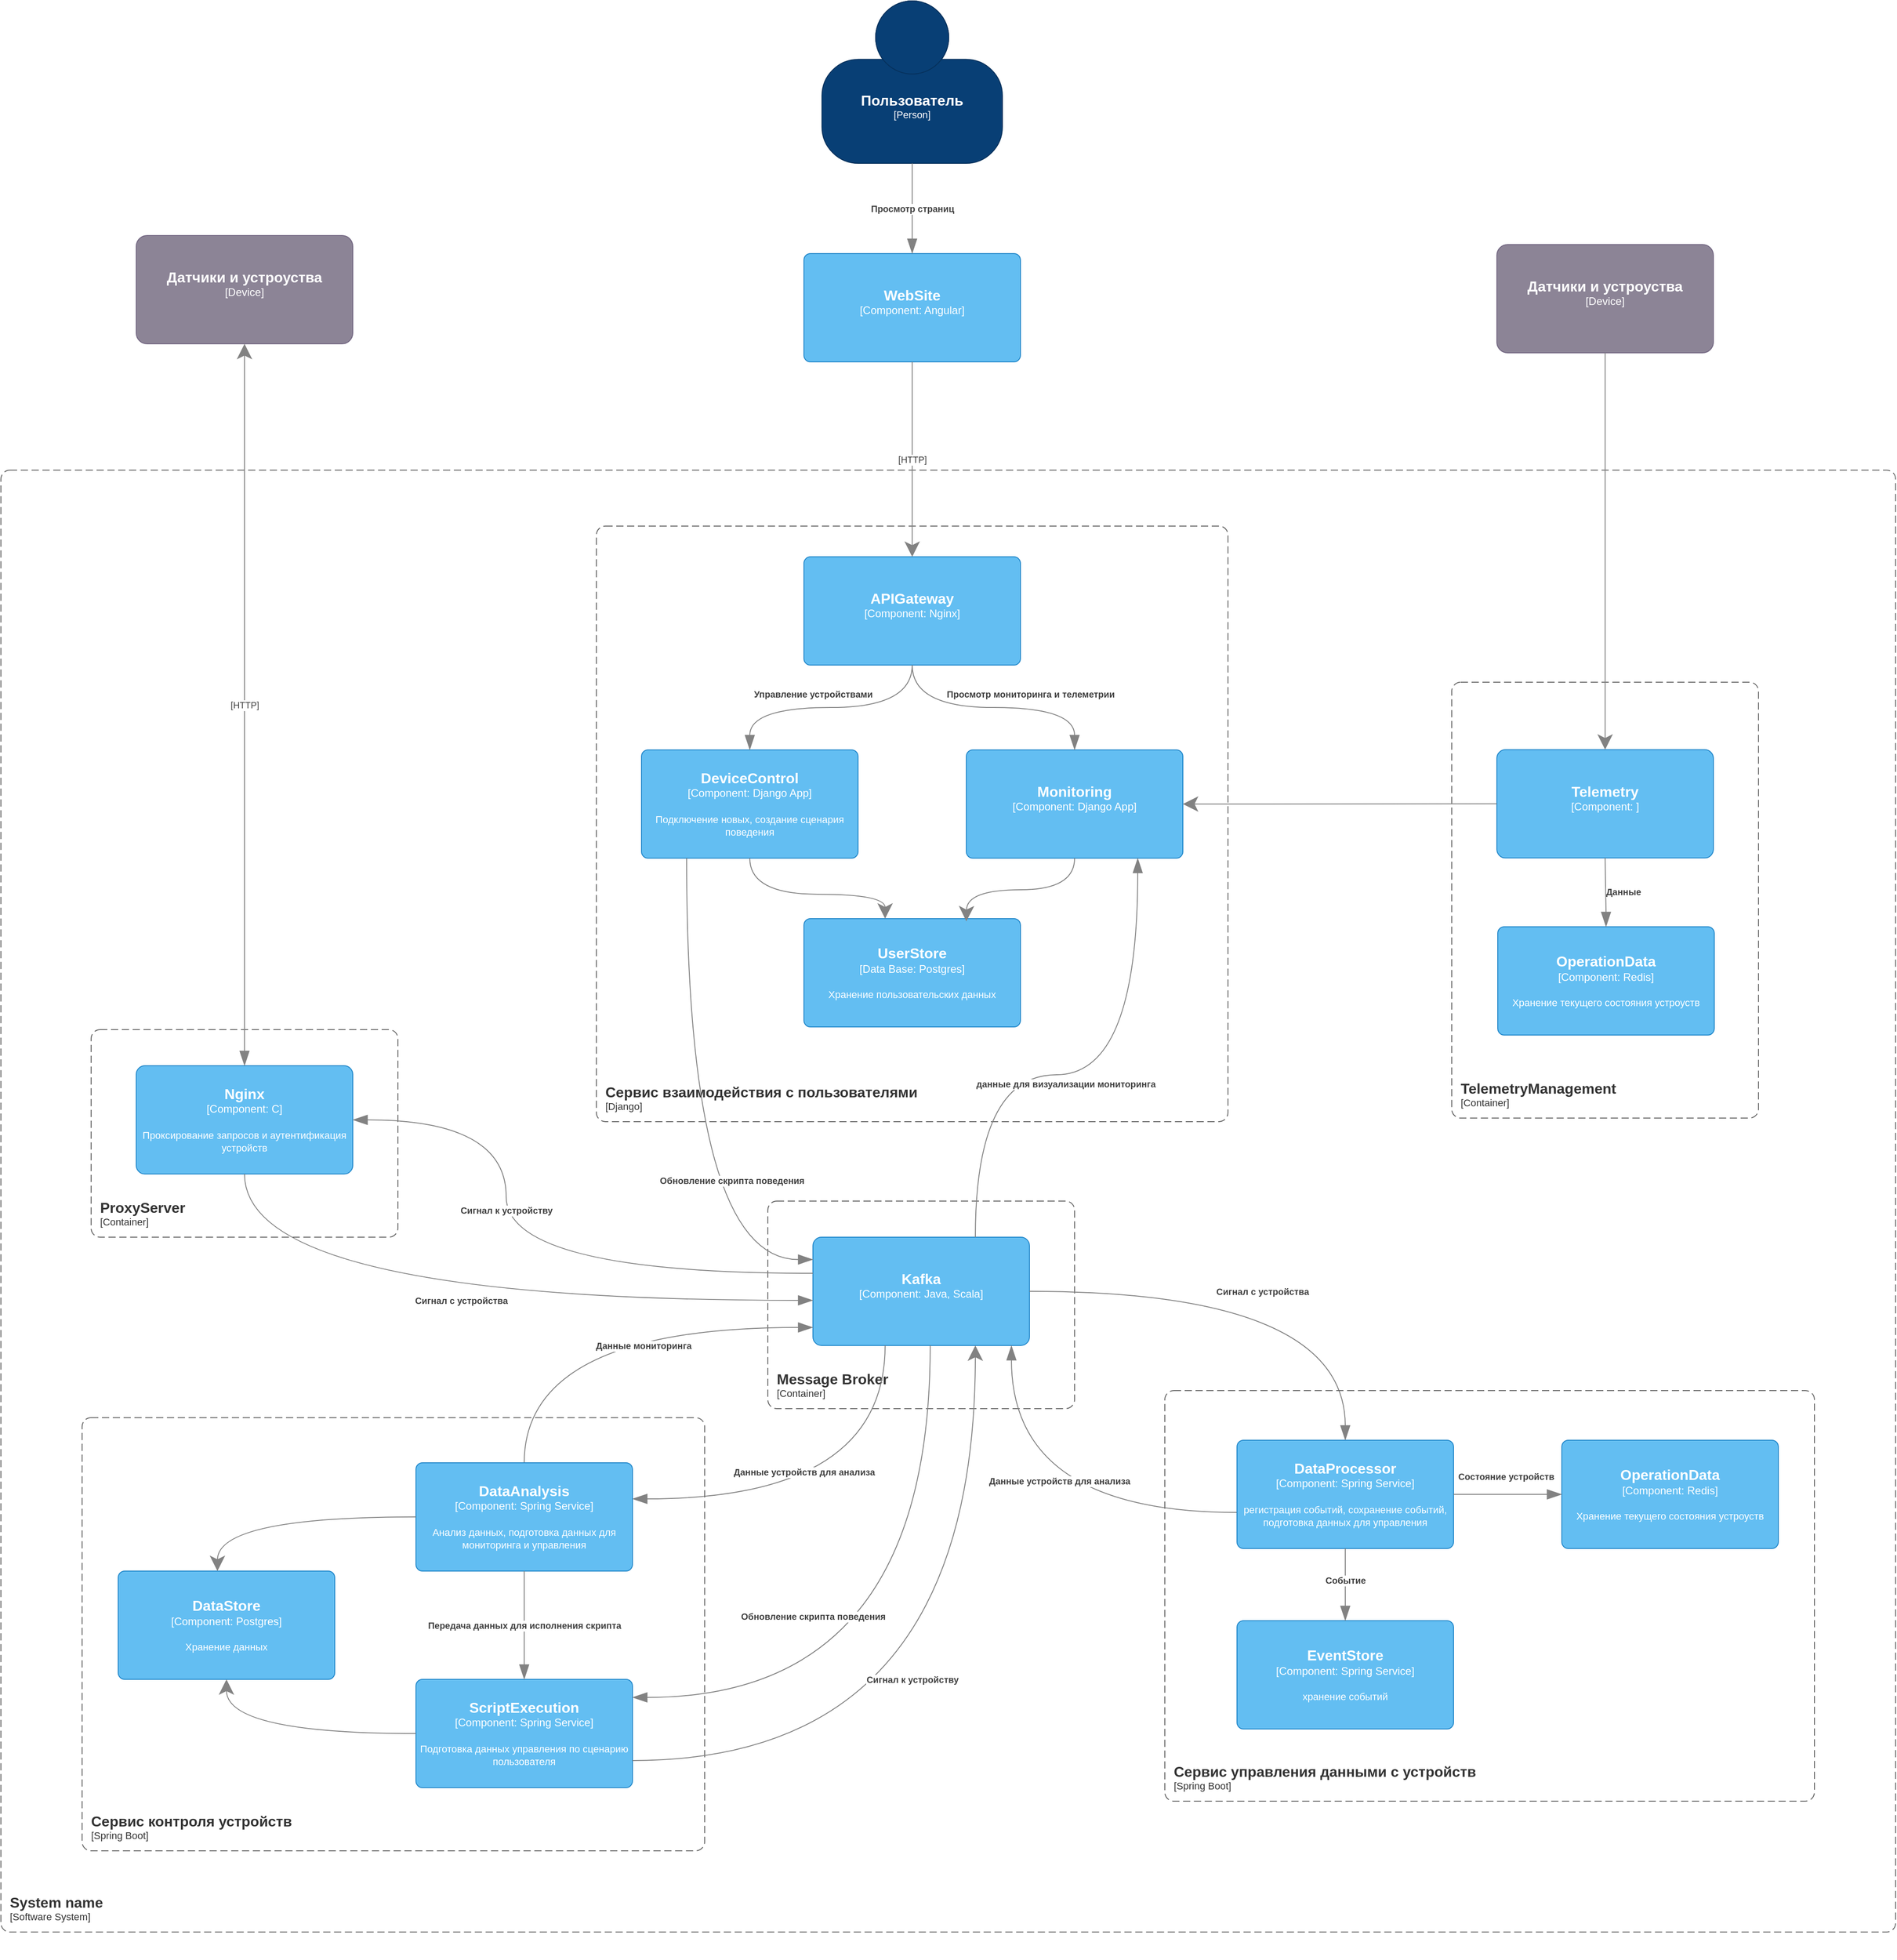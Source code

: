 <mxfile version="24.7.17">
  <diagram name="Страница — 1" id="expUfQ6NnyS6GaPOLOjV">
    <mxGraphModel dx="1793" dy="2245" grid="0" gridSize="10" guides="0" tooltips="1" connect="1" arrows="1" fold="1" page="0" pageScale="1" pageWidth="827" pageHeight="1169" math="0" shadow="0">
      <root>
        <mxCell id="0" />
        <mxCell id="1" parent="0" />
        <object placeholders="1" c4Name="System name" c4Type="SystemScopeBoundary" c4Application="Software System" label="&lt;font style=&quot;font-size: 16px&quot;&gt;&lt;b&gt;&lt;div style=&quot;text-align: left&quot;&gt;%c4Name%&lt;/div&gt;&lt;/b&gt;&lt;/font&gt;&lt;div style=&quot;text-align: left&quot;&gt;[%c4Application%]&lt;/div&gt;" id="6nfGbXrICxOpppsNLd3v-1">
          <mxCell style="rounded=1;fontSize=11;whiteSpace=wrap;html=1;dashed=1;arcSize=20;fillColor=none;strokeColor=#666666;fontColor=#333333;labelBackgroundColor=none;align=left;verticalAlign=bottom;labelBorderColor=none;spacingTop=0;spacing=10;dashPattern=8 4;metaEdit=1;rotatable=0;perimeter=rectanglePerimeter;noLabel=0;labelPadding=0;allowArrows=0;connectable=0;expand=0;recursiveResize=0;editable=1;pointerEvents=0;absoluteArcSize=1;points=[[0.25,0,0],[0.5,0,0],[0.75,0,0],[1,0.25,0],[1,0.5,0],[1,0.75,0],[0.75,1,0],[0.5,1,0],[0.25,1,0],[0,0.75,0],[0,0.5,0],[0,0.25,0]];" parent="1" vertex="1">
            <mxGeometry x="1050" y="-610" width="2100" height="1620" as="geometry" />
          </mxCell>
        </object>
        <mxCell id="6nfGbXrICxOpppsNLd3v-14" value="" style="group" parent="1" vertex="1" connectable="0">
          <mxGeometry x="1900" y="200" width="340" height="230" as="geometry" />
        </mxCell>
        <object placeholders="1" c4Name="Message Broker" c4Type="ContainerScopeBoundary" c4Application="Container" label="&lt;font style=&quot;font-size: 16px&quot;&gt;&lt;b&gt;&lt;div style=&quot;text-align: left&quot;&gt;%c4Name%&lt;/div&gt;&lt;/b&gt;&lt;/font&gt;&lt;div style=&quot;text-align: left&quot;&gt;[%c4Application%]&lt;/div&gt;" id="6nfGbXrICxOpppsNLd3v-11">
          <mxCell style="rounded=1;fontSize=11;whiteSpace=wrap;html=1;dashed=1;arcSize=20;fillColor=none;strokeColor=#666666;fontColor=#333333;labelBackgroundColor=none;align=left;verticalAlign=bottom;labelBorderColor=none;spacingTop=0;spacing=10;dashPattern=8 4;metaEdit=1;rotatable=0;perimeter=rectanglePerimeter;noLabel=0;labelPadding=0;allowArrows=0;connectable=0;expand=0;recursiveResize=0;editable=1;pointerEvents=0;absoluteArcSize=1;points=[[0.25,0,0],[0.5,0,0],[0.75,0,0],[1,0.25,0],[1,0.5,0],[1,0.75,0],[0.75,1,0],[0.5,1,0],[0.25,1,0],[0,0.75,0],[0,0.5,0],[0,0.25,0]];" parent="6nfGbXrICxOpppsNLd3v-14" vertex="1">
            <mxGeometry width="340" height="230" as="geometry" />
          </mxCell>
        </object>
        <object placeholders="1" c4Name="Kafka" c4Type="Component" c4Technology="Java, Scala" c4Description="" label="&lt;font style=&quot;font-size: 16px&quot;&gt;&lt;b&gt;%c4Name%&lt;/b&gt;&lt;/font&gt;&lt;div&gt;[%c4Type%: %c4Technology%]&lt;/div&gt;&lt;br&gt;&lt;div&gt;&lt;font style=&quot;font-size: 11px&quot;&gt;%c4Description%&lt;/font&gt;&lt;/div&gt;" id="6nfGbXrICxOpppsNLd3v-13">
          <mxCell style="rounded=1;whiteSpace=wrap;html=1;labelBackgroundColor=none;fillColor=#63BEF2;fontColor=#ffffff;align=center;arcSize=8;strokeColor=#2086C9;metaEdit=1;resizable=0;points=[[0.25,0,0],[0.5,0,0],[0.75,0,0],[1,0.25,0],[1,0.5,0],[1,0.75,0],[0.75,1,0],[0.5,1,0],[0.25,1,0],[0,0.75,0],[0,0.5,0],[0,0.25,0]];" parent="6nfGbXrICxOpppsNLd3v-14" vertex="1">
            <mxGeometry x="50" y="40" width="240" height="120" as="geometry" />
          </mxCell>
        </object>
        <mxCell id="6nfGbXrICxOpppsNLd3v-34" value="" style="group" parent="1" vertex="1" connectable="0">
          <mxGeometry x="1710" y="-1020" width="700" height="1240" as="geometry" />
        </mxCell>
        <mxCell id="6nfGbXrICxOpppsNLd3v-25" value="" style="group" parent="6nfGbXrICxOpppsNLd3v-34" vertex="1" connectable="0">
          <mxGeometry y="471.94" width="700" height="708.06" as="geometry" />
        </mxCell>
        <object placeholders="1" c4Name="Сервис взаимодействия с пользователями" c4Type="ContainerScopeBoundary" c4Application="Django" label="&lt;font style=&quot;font-size: 16px&quot;&gt;&lt;b&gt;&lt;div style=&quot;text-align: left&quot;&gt;%c4Name%&lt;/div&gt;&lt;/b&gt;&lt;/font&gt;&lt;div style=&quot;text-align: left&quot;&gt;[%c4Application%]&lt;/div&gt;" id="6nfGbXrICxOpppsNLd3v-2">
          <mxCell style="rounded=1;fontSize=11;whiteSpace=wrap;html=1;dashed=1;arcSize=20;fillColor=none;strokeColor=#666666;fontColor=#333333;labelBackgroundColor=none;align=left;verticalAlign=bottom;labelBorderColor=none;spacingTop=0;spacing=10;dashPattern=8 4;metaEdit=1;rotatable=0;perimeter=rectanglePerimeter;noLabel=0;labelPadding=0;allowArrows=0;connectable=0;expand=0;recursiveResize=0;editable=1;pointerEvents=0;absoluteArcSize=1;points=[[0.25,0,0],[0.5,0,0],[0.75,0,0],[1,0.25,0],[1,0.5,0],[1,0.75,0],[0.75,1,0],[0.5,1,0],[0.25,1,0],[0,0.75,0],[0,0.5,0],[0,0.25,0]];" parent="6nfGbXrICxOpppsNLd3v-25" vertex="1">
            <mxGeometry width="700" height="660" as="geometry" />
          </mxCell>
        </object>
        <object c4Name="DeviceControl" c4Type="Component" c4Technology="Django App" c4Description="Подключение новых, создание сценария поведения" label="&lt;font style=&quot;font-size: 16px&quot;&gt;&lt;b&gt;%c4Name%&lt;/b&gt;&lt;/font&gt;&lt;div&gt;[%c4Type%: %c4Technology%]&lt;/div&gt;&lt;br&gt;&lt;div&gt;&lt;font style=&quot;font-size: 11px&quot;&gt;%c4Description%&lt;/font&gt;&lt;/div&gt;" placeholders="1" id="6nfGbXrICxOpppsNLd3v-4">
          <mxCell style="rounded=1;whiteSpace=wrap;html=1;labelBackgroundColor=none;fillColor=#63BEF2;fontColor=#ffffff;align=center;arcSize=6;strokeColor=#2086C9;metaEdit=1;resizable=0;points=[[0.25,0,0],[0.5,0,0],[0.75,0,0],[1,0.25,0],[1,0.5,0],[1,0.75,0],[0.75,1,0],[0.5,1,0],[0.25,1,0],[0,0.75,0],[0,0.5,0],[0,0.25,0]];" parent="6nfGbXrICxOpppsNLd3v-25" vertex="1">
            <mxGeometry x="50" y="248.06" width="240" height="120" as="geometry" />
          </mxCell>
        </object>
        <object c4Name="Monitoring" c4Type="Component" c4Technology="Django App" c4Description="" label="&lt;font style=&quot;font-size: 16px&quot;&gt;&lt;b&gt;%c4Name%&lt;/b&gt;&lt;/font&gt;&lt;div&gt;[%c4Type%: %c4Technology%]&lt;/div&gt;&lt;br&gt;&lt;div&gt;&lt;font style=&quot;font-size: 11px&quot;&gt;%c4Description%&lt;/font&gt;&lt;/div&gt;" placeholders="1" id="6nfGbXrICxOpppsNLd3v-16">
          <mxCell style="rounded=1;whiteSpace=wrap;html=1;labelBackgroundColor=none;fillColor=#63BEF2;fontColor=#ffffff;align=center;arcSize=6;strokeColor=#2086C9;metaEdit=1;resizable=0;points=[[0.25,0,0],[0.5,0,0],[0.75,0,0],[1,0.25,0],[1,0.5,0],[1,0.75,0],[0.75,1,0],[0.5,1,0],[0.25,1,0],[0,0.75,0],[0,0.5,0],[0,0.25,0]];" parent="6nfGbXrICxOpppsNLd3v-25" vertex="1">
            <mxGeometry x="410" y="248.06" width="240" height="120" as="geometry" />
          </mxCell>
        </object>
        <object c4Name="APIGateway" c4Type="Component" c4Technology="Nginx" c4Description="" label="&lt;font style=&quot;font-size: 16px&quot;&gt;&lt;b&gt;%c4Name%&lt;/b&gt;&lt;/font&gt;&lt;div&gt;[%c4Type%: %c4Technology%]&lt;/div&gt;&lt;br&gt;&lt;div&gt;&lt;font style=&quot;font-size: 11px&quot;&gt;%c4Description%&lt;/font&gt;&lt;/div&gt;" placeholders="1" id="6nfGbXrICxOpppsNLd3v-17">
          <mxCell style="rounded=1;whiteSpace=wrap;html=1;labelBackgroundColor=none;fillColor=#63BEF2;fontColor=#ffffff;align=center;arcSize=6;strokeColor=#2086C9;metaEdit=1;resizable=0;points=[[0.25,0,0],[0.5,0,0],[0.75,0,0],[1,0.25,0],[1,0.5,0],[1,0.75,0],[0.75,1,0],[0.5,1,0],[0.25,1,0],[0,0.75,0],[0,0.5,0],[0,0.25,0]];" parent="6nfGbXrICxOpppsNLd3v-25" vertex="1">
            <mxGeometry x="230" y="34.121" width="240" height="120" as="geometry" />
          </mxCell>
        </object>
        <object placeholders="1" c4Type="Relationship" c4Description="Управление устройствами" label="&lt;div style=&quot;text-align: left&quot;&gt;&lt;div style=&quot;text-align: center&quot;&gt;&lt;b&gt;%c4Description%&lt;/b&gt;&lt;/div&gt;" id="6nfGbXrICxOpppsNLd3v-23">
          <mxCell style="endArrow=blockThin;html=1;fontSize=10;fontColor=#404040;strokeWidth=1;endFill=1;strokeColor=#828282;elbow=vertical;metaEdit=1;endSize=14;startSize=14;jumpStyle=arc;jumpSize=16;rounded=0;edgeStyle=orthogonalEdgeStyle;curved=1;" parent="6nfGbXrICxOpppsNLd3v-25" source="6nfGbXrICxOpppsNLd3v-17" target="6nfGbXrICxOpppsNLd3v-4" edge="1">
            <mxGeometry x="0.148" y="-15" width="240" relative="1" as="geometry">
              <mxPoint x="90" y="148.167" as="sourcePoint" />
              <mxPoint x="330" y="148.167" as="targetPoint" />
              <mxPoint as="offset" />
            </mxGeometry>
          </mxCell>
        </object>
        <object placeholders="1" c4Type="Relationship" c4Description="Просмотр мониторинга и телеметрии" label="&lt;div style=&quot;text-align: left&quot;&gt;&lt;div style=&quot;text-align: center&quot;&gt;&lt;b&gt;%c4Description%&lt;/b&gt;&lt;/div&gt;" id="6nfGbXrICxOpppsNLd3v-24">
          <mxCell style="endArrow=blockThin;html=1;fontSize=10;fontColor=#404040;strokeWidth=1;endFill=1;strokeColor=#828282;elbow=vertical;metaEdit=1;endSize=14;startSize=14;jumpStyle=arc;jumpSize=16;rounded=0;edgeStyle=orthogonalEdgeStyle;curved=1;" parent="6nfGbXrICxOpppsNLd3v-25" source="6nfGbXrICxOpppsNLd3v-17" target="6nfGbXrICxOpppsNLd3v-16" edge="1">
            <mxGeometry x="0.296" y="15" width="240" relative="1" as="geometry">
              <mxPoint x="360" y="138.289" as="sourcePoint" />
              <mxPoint x="180" y="207.434" as="targetPoint" />
              <mxPoint as="offset" />
            </mxGeometry>
          </mxCell>
        </object>
        <object c4Name="UserStore" c4Type="Data Base" c4Technology="Postgres" c4Description="Хранение пользовательских данных" label="&lt;font style=&quot;font-size: 16px&quot;&gt;&lt;b&gt;%c4Name%&lt;/b&gt;&lt;/font&gt;&lt;div&gt;[%c4Type%: %c4Technology%]&lt;/div&gt;&lt;br&gt;&lt;div&gt;&lt;font style=&quot;font-size: 11px&quot;&gt;%c4Description%&lt;/font&gt;&lt;/div&gt;" placeholders="1" id="6nfGbXrICxOpppsNLd3v-46">
          <mxCell style="rounded=1;whiteSpace=wrap;html=1;labelBackgroundColor=none;fillColor=#63BEF2;fontColor=#ffffff;align=center;arcSize=6;strokeColor=#2086C9;metaEdit=1;resizable=0;points=[[0.25,0,0],[0.5,0,0],[0.75,0,0],[1,0.25,0],[1,0.5,0],[1,0.75,0],[0.75,1,0],[0.5,1,0],[0.25,1,0],[0,0.75,0],[0,0.5,0],[0,0.25,0]];" parent="6nfGbXrICxOpppsNLd3v-25" vertex="1">
            <mxGeometry x="230" y="435.072" width="240" height="120" as="geometry" />
          </mxCell>
        </object>
        <object placeholders="1" c4Type="Relationship" c4Description="" label="&lt;div style=&quot;text-align: left&quot;&gt;&lt;div style=&quot;text-align: center&quot;&gt;&lt;b&gt;%c4Description%&lt;/b&gt;&lt;/div&gt;" id="6nfGbXrICxOpppsNLd3v-47">
          <mxCell style="endArrow=none;html=1;fontSize=10;fontColor=#404040;strokeWidth=1;endFill=0;strokeColor=#828282;elbow=vertical;metaEdit=1;endSize=14;startSize=14;jumpStyle=arc;jumpSize=16;rounded=0;edgeStyle=orthogonalEdgeStyle;curved=1;startArrow=classic;startFill=1;" parent="6nfGbXrICxOpppsNLd3v-25" target="6nfGbXrICxOpppsNLd3v-16" edge="1">
            <mxGeometry x="0.338" y="-15" width="240" relative="1" as="geometry">
              <mxPoint x="410" y="438.06" as="sourcePoint" />
              <mxPoint x="420" y="283.06" as="targetPoint" />
              <mxPoint as="offset" />
            </mxGeometry>
          </mxCell>
        </object>
        <object placeholders="1" c4Type="Relationship" c4Description="" label="&lt;div style=&quot;text-align: left&quot;&gt;&lt;div style=&quot;text-align: center&quot;&gt;&lt;b&gt;%c4Description%&lt;/b&gt;&lt;/div&gt;" id="6nfGbXrICxOpppsNLd3v-48">
          <mxCell style="endArrow=none;html=1;fontSize=10;fontColor=#404040;strokeWidth=1;endFill=0;strokeColor=#828282;elbow=vertical;metaEdit=1;endSize=14;startSize=14;jumpStyle=arc;jumpSize=16;rounded=0;edgeStyle=orthogonalEdgeStyle;curved=1;startArrow=classic;startFill=1;" parent="6nfGbXrICxOpppsNLd3v-25" source="6nfGbXrICxOpppsNLd3v-46" target="6nfGbXrICxOpppsNLd3v-4" edge="1">
            <mxGeometry x="0.338" y="-15" width="240" relative="1" as="geometry">
              <mxPoint x="420" y="448.06" as="sourcePoint" />
              <mxPoint x="540" y="343" as="targetPoint" />
              <mxPoint as="offset" />
              <Array as="points">
                <mxPoint x="320" y="408" />
                <mxPoint x="170" y="408" />
              </Array>
            </mxGeometry>
          </mxCell>
        </object>
        <object c4Name="WebSite" c4Type="Component" c4Technology="Angular" c4Description="" label="&lt;font style=&quot;font-size: 16px&quot;&gt;&lt;b&gt;%c4Name%&lt;/b&gt;&lt;/font&gt;&lt;div&gt;[%c4Type%: %c4Technology%]&lt;/div&gt;&lt;br&gt;&lt;div&gt;&lt;font style=&quot;font-size: 11px&quot;&gt;%c4Description%&lt;/font&gt;&lt;/div&gt;" placeholders="1" id="6nfGbXrICxOpppsNLd3v-31">
          <mxCell style="rounded=1;whiteSpace=wrap;html=1;labelBackgroundColor=none;fillColor=#63BEF2;fontColor=#ffffff;align=center;arcSize=6;strokeColor=#2086C9;metaEdit=1;resizable=0;points=[[0.25,0,0],[0.5,0,0],[0.75,0,0],[1,0.25,0],[1,0.5,0],[1,0.75,0],[0.75,1,0],[0.5,1,0],[0.25,1,0],[0,0.75,0],[0,0.5,0],[0,0.25,0]];" parent="6nfGbXrICxOpppsNLd3v-34" vertex="1">
            <mxGeometry x="230" y="169.995" width="240" height="120" as="geometry" />
          </mxCell>
        </object>
        <object placeholders="1" c4Type="Relationship" c4Description="Обновление скрипта поведения" label="&lt;div style=&quot;text-align: left&quot;&gt;&lt;div style=&quot;text-align: center&quot;&gt;&lt;b&gt;%c4Description%&lt;/b&gt;&lt;/div&gt;" id="6nfGbXrICxOpppsNLd3v-44">
          <mxCell style="endArrow=blockThin;html=1;fontSize=10;fontColor=#404040;strokeWidth=1;endFill=1;strokeColor=#828282;elbow=vertical;metaEdit=1;endSize=14;startSize=14;jumpStyle=arc;jumpSize=16;rounded=0;edgeStyle=orthogonalEdgeStyle;curved=1;" parent="6nfGbXrICxOpppsNLd3v-34" source="6nfGbXrICxOpppsNLd3v-4" edge="1">
            <mxGeometry x="0.219" y="50" width="240" relative="1" as="geometry">
              <mxPoint x="50" y="710" as="sourcePoint" />
              <mxPoint x="240" y="1284.75" as="targetPoint" />
              <Array as="points">
                <mxPoint x="100" y="1285" />
              </Array>
              <mxPoint as="offset" />
            </mxGeometry>
          </mxCell>
        </object>
        <object placeholders="1" c4Type="Relationship" c4Technology="HTTP" c4Description="" label="&lt;div style=&quot;text-align: left&quot;&gt;&lt;div style=&quot;text-align: center&quot;&gt;&lt;b&gt;%c4Description%&lt;/b&gt;&lt;/div&gt;&lt;div style=&quot;text-align: center&quot;&gt;[%c4Technology%]&lt;/div&gt;&lt;/div&gt;" id="6nfGbXrICxOpppsNLd3v-69">
          <mxCell style="endArrow=classic;html=1;fontSize=10;fontColor=#404040;strokeWidth=1;endFill=1;strokeColor=#828282;elbow=vertical;metaEdit=1;endSize=14;startSize=14;jumpStyle=arc;jumpSize=16;rounded=0;edgeStyle=orthogonalEdgeStyle;curved=1;startArrow=none;startFill=0;" parent="6nfGbXrICxOpppsNLd3v-34" source="6nfGbXrICxOpppsNLd3v-31" target="6nfGbXrICxOpppsNLd3v-17" edge="1">
            <mxGeometry width="240" relative="1" as="geometry">
              <mxPoint x="820" y="200" as="sourcePoint" />
              <mxPoint x="1120" y="200" as="targetPoint" />
            </mxGeometry>
          </mxCell>
        </object>
        <object placeholders="1" c4Type="Relationship" c4Description="Сигнал с устройства" label="&lt;div style=&quot;text-align: left&quot;&gt;&lt;div style=&quot;text-align: center&quot;&gt;&lt;b&gt;%c4Description%&lt;/b&gt;&lt;/div&gt;" id="6nfGbXrICxOpppsNLd3v-40">
          <mxCell style="endArrow=blockThin;html=1;fontSize=10;fontColor=#404040;strokeWidth=1;endFill=1;strokeColor=#828282;elbow=vertical;metaEdit=1;endSize=14;startSize=14;jumpStyle=arc;jumpSize=16;rounded=0;edgeStyle=orthogonalEdgeStyle;curved=1;" parent="1" source="6nfGbXrICxOpppsNLd3v-13" target="6nfGbXrICxOpppsNLd3v-8" edge="1">
            <mxGeometry width="240" relative="1" as="geometry">
              <mxPoint x="1640" y="380" as="sourcePoint" />
              <mxPoint x="1880" y="380" as="targetPoint" />
            </mxGeometry>
          </mxCell>
        </object>
        <object placeholders="1" c4Type="Relationship" c4Description="Данные устройств для анализа" label="&lt;div style=&quot;text-align: left&quot;&gt;&lt;div style=&quot;text-align: center&quot;&gt;&lt;b&gt;%c4Description%&lt;/b&gt;&lt;/div&gt;" id="6nfGbXrICxOpppsNLd3v-41">
          <mxCell style="endArrow=blockThin;html=1;fontSize=10;fontColor=#404040;strokeWidth=1;endFill=1;strokeColor=#828282;elbow=vertical;metaEdit=1;endSize=14;startSize=14;jumpStyle=arc;jumpSize=16;rounded=0;edgeStyle=orthogonalEdgeStyle;curved=1;" parent="1" source="6nfGbXrICxOpppsNLd3v-8" target="6nfGbXrICxOpppsNLd3v-13" edge="1">
            <mxGeometry x="-0.092" y="-35" width="240" relative="1" as="geometry">
              <mxPoint x="2090" y="180" as="sourcePoint" />
              <mxPoint x="2100" y="155" as="targetPoint" />
              <mxPoint as="offset" />
              <Array as="points">
                <mxPoint x="2170" y="545" />
              </Array>
            </mxGeometry>
          </mxCell>
        </object>
        <object placeholders="1" c4Type="Relationship" c4Description="данные для визуализации мониторинга" label="&lt;div style=&quot;text-align: left&quot;&gt;&lt;div style=&quot;text-align: center&quot;&gt;&lt;b&gt;%c4Description%&lt;/b&gt;&lt;/div&gt;" id="6nfGbXrICxOpppsNLd3v-45">
          <mxCell style="endArrow=blockThin;html=1;fontSize=10;fontColor=#404040;strokeWidth=1;endFill=1;strokeColor=#828282;elbow=vertical;metaEdit=1;endSize=14;startSize=14;jumpStyle=arc;jumpSize=16;rounded=0;edgeStyle=orthogonalEdgeStyle;curved=1;" parent="1" source="6nfGbXrICxOpppsNLd3v-13" target="6nfGbXrICxOpppsNLd3v-16" edge="1">
            <mxGeometry x="-0.067" y="-10" width="240" relative="1" as="geometry">
              <mxPoint x="2120" y="240" as="sourcePoint" />
              <mxPoint x="1700" y="180" as="targetPoint" />
              <Array as="points">
                <mxPoint x="2130" y="60" />
                <mxPoint x="2310" y="60" />
              </Array>
              <mxPoint as="offset" />
            </mxGeometry>
          </mxCell>
        </object>
        <object placeholders="1" c4Type="Relationship" c4Description="Данные мониторинга" label="&lt;div style=&quot;text-align: left&quot;&gt;&lt;div style=&quot;text-align: center&quot;&gt;&lt;b&gt;%c4Description%&lt;/b&gt;&lt;/div&gt;" id="6nfGbXrICxOpppsNLd3v-52">
          <mxCell style="endArrow=blockThin;html=1;fontSize=10;fontColor=#404040;strokeWidth=1;endFill=1;strokeColor=#828282;elbow=vertical;metaEdit=1;endSize=14;startSize=14;jumpStyle=arc;jumpSize=16;rounded=0;edgeStyle=orthogonalEdgeStyle;curved=1;" parent="1" source="6nfGbXrICxOpppsNLd3v-6" target="6nfGbXrICxOpppsNLd3v-13" edge="1">
            <mxGeometry x="0.2" y="-20" width="240" relative="1" as="geometry">
              <mxPoint x="1480" y="720" as="sourcePoint" />
              <mxPoint x="1480" y="820" as="targetPoint" />
              <Array as="points">
                <mxPoint x="1630" y="340" />
              </Array>
              <mxPoint as="offset" />
            </mxGeometry>
          </mxCell>
        </object>
        <object placeholders="1" c4Type="Relationship" c4Description="Данные устройств для анализа" label="&lt;div style=&quot;text-align: left&quot;&gt;&lt;div style=&quot;text-align: center&quot;&gt;&lt;b&gt;%c4Description%&lt;/b&gt;&lt;/div&gt;" id="6nfGbXrICxOpppsNLd3v-53">
          <mxCell style="endArrow=blockThin;html=1;fontSize=10;fontColor=#404040;strokeWidth=1;endFill=1;strokeColor=#828282;elbow=vertical;metaEdit=1;endSize=14;startSize=14;jumpStyle=arc;jumpSize=16;rounded=0;edgeStyle=orthogonalEdgeStyle;curved=1;" parent="1" source="6nfGbXrICxOpppsNLd3v-13" target="6nfGbXrICxOpppsNLd3v-6" edge="1">
            <mxGeometry x="0.156" y="-30" width="240" relative="1" as="geometry">
              <mxPoint x="1480" y="600" as="sourcePoint" />
              <mxPoint x="2140" y="810" as="targetPoint" />
              <Array as="points">
                <mxPoint x="2030" y="530" />
              </Array>
              <mxPoint as="offset" />
            </mxGeometry>
          </mxCell>
        </object>
        <mxCell id="6nfGbXrICxOpppsNLd3v-56" value="" style="group" parent="1" vertex="1" connectable="0">
          <mxGeometry x="1110" y="440" width="760" height="600" as="geometry" />
        </mxCell>
        <object placeholders="1" c4Name="Сервис контроля устройств" c4Type="ContainerScopeBoundary" c4Application="Spring Boot" label="&lt;font style=&quot;font-size: 16px&quot;&gt;&lt;b&gt;&lt;div style=&quot;text-align: left&quot;&gt;%c4Name%&lt;/div&gt;&lt;/b&gt;&lt;/font&gt;&lt;div style=&quot;text-align: left&quot;&gt;[%c4Application%]&lt;/div&gt;" id="6nfGbXrICxOpppsNLd3v-5">
          <mxCell style="rounded=1;fontSize=11;whiteSpace=wrap;html=1;dashed=1;arcSize=20;fillColor=none;strokeColor=#666666;fontColor=#333333;labelBackgroundColor=none;align=left;verticalAlign=bottom;labelBorderColor=none;spacingTop=0;spacing=10;dashPattern=8 4;metaEdit=1;rotatable=0;perimeter=rectanglePerimeter;noLabel=0;labelPadding=0;allowArrows=0;connectable=0;expand=0;recursiveResize=0;editable=1;pointerEvents=0;absoluteArcSize=1;points=[[0.25,0,0],[0.5,0,0],[0.75,0,0],[1,0.25,0],[1,0.5,0],[1,0.75,0],[0.75,1,0],[0.5,1,0],[0.25,1,0],[0,0.75,0],[0,0.5,0],[0,0.25,0]];" parent="6nfGbXrICxOpppsNLd3v-56" vertex="1">
            <mxGeometry x="30" width="690" height="480" as="geometry" />
          </mxCell>
        </object>
        <object placeholders="1" c4Name="DataAnalysis" c4Type="Component" c4Technology="Spring Service" c4Description="Анализ данных, подготовка данных для мониторинга и управления" label="&lt;font style=&quot;font-size: 16px&quot;&gt;&lt;b&gt;%c4Name%&lt;/b&gt;&lt;/font&gt;&lt;div&gt;[%c4Type%: %c4Technology%]&lt;/div&gt;&lt;br&gt;&lt;div&gt;&lt;font style=&quot;font-size: 11px&quot;&gt;%c4Description%&lt;/font&gt;&lt;/div&gt;" id="6nfGbXrICxOpppsNLd3v-6">
          <mxCell style="rounded=1;whiteSpace=wrap;html=1;labelBackgroundColor=none;fillColor=#63BEF2;fontColor=#ffffff;align=center;arcSize=6;strokeColor=#2086C9;metaEdit=1;resizable=0;points=[[0.25,0,0],[0.5,0,0],[0.75,0,0],[1,0.25,0],[1,0.5,0],[1,0.75,0],[0.75,1,0],[0.5,1,0],[0.25,1,0],[0,0.75,0],[0,0.5,0],[0,0.25,0]];" parent="6nfGbXrICxOpppsNLd3v-56" vertex="1">
            <mxGeometry x="400" y="50" width="240" height="120" as="geometry" />
          </mxCell>
        </object>
        <object placeholders="1" c4Name="ScriptExecution" c4Type="Component" c4Technology="Spring Service" c4Description="Подготовка данных управления по сценарию пользователя" label="&lt;font style=&quot;font-size: 16px&quot;&gt;&lt;b&gt;%c4Name%&lt;/b&gt;&lt;/font&gt;&lt;div&gt;[%c4Type%: %c4Technology%]&lt;/div&gt;&lt;br&gt;&lt;div&gt;&lt;font style=&quot;font-size: 11px&quot;&gt;%c4Description%&lt;/font&gt;&lt;/div&gt;" id="6nfGbXrICxOpppsNLd3v-49">
          <mxCell style="rounded=1;whiteSpace=wrap;html=1;labelBackgroundColor=none;fillColor=#63BEF2;fontColor=#ffffff;align=center;arcSize=6;strokeColor=#2086C9;metaEdit=1;resizable=0;points=[[0.25,0,0],[0.5,0,0],[0.75,0,0],[1,0.25,0],[1,0.5,0],[1,0.75,0],[0.75,1,0],[0.5,1,0],[0.25,1,0],[0,0.75,0],[0,0.5,0],[0,0.25,0]];" parent="6nfGbXrICxOpppsNLd3v-56" vertex="1">
            <mxGeometry x="400" y="290" width="240" height="120" as="geometry" />
          </mxCell>
        </object>
        <object placeholders="1" c4Type="Relationship" c4Description="Передача данных для исполнения скрипта" label="&lt;div style=&quot;text-align: left&quot;&gt;&lt;div style=&quot;text-align: center&quot;&gt;&lt;b&gt;%c4Description%&lt;/b&gt;&lt;/div&gt;" id="6nfGbXrICxOpppsNLd3v-51">
          <mxCell style="endArrow=blockThin;html=1;fontSize=10;fontColor=#404040;strokeWidth=1;endFill=1;strokeColor=#828282;elbow=vertical;metaEdit=1;endSize=14;startSize=14;jumpStyle=arc;jumpSize=16;rounded=0;edgeStyle=orthogonalEdgeStyle;curved=1;" parent="6nfGbXrICxOpppsNLd3v-56" source="6nfGbXrICxOpppsNLd3v-6" target="6nfGbXrICxOpppsNLd3v-49" edge="1">
            <mxGeometry width="240" relative="1" as="geometry">
              <mxPoint x="370" y="410" as="sourcePoint" />
              <mxPoint x="610" y="410" as="targetPoint" />
            </mxGeometry>
          </mxCell>
        </object>
        <object placeholders="1" c4Name="DataStore" c4Type="Component" c4Technology="Postgres" c4Description="Хранение данных" label="&lt;font style=&quot;font-size: 16px&quot;&gt;&lt;b&gt;%c4Name%&lt;/b&gt;&lt;/font&gt;&lt;div&gt;[%c4Type%: %c4Technology%]&lt;/div&gt;&lt;br&gt;&lt;div&gt;&lt;font style=&quot;font-size: 11px&quot;&gt;%c4Description%&lt;/font&gt;&lt;/div&gt;" id="6nfGbXrICxOpppsNLd3v-54">
          <mxCell style="rounded=1;whiteSpace=wrap;html=1;labelBackgroundColor=none;fillColor=#63BEF2;fontColor=#ffffff;align=center;arcSize=6;strokeColor=#2086C9;metaEdit=1;resizable=0;points=[[0.25,0,0],[0.5,0,0],[0.75,0,0],[1,0.25,0],[1,0.5,0],[1,0.75,0],[0.75,1,0],[0.5,1,0],[0.25,1,0],[0,0.75,0],[0,0.5,0],[0,0.25,0]];" parent="6nfGbXrICxOpppsNLd3v-56" vertex="1">
            <mxGeometry x="70" y="170" width="240" height="120" as="geometry" />
          </mxCell>
        </object>
        <object placeholders="1" c4Type="Relationship" id="6nfGbXrICxOpppsNLd3v-58">
          <mxCell style="endArrow=classic;html=1;fontSize=10;fontColor=#404040;strokeWidth=1;endFill=1;strokeColor=#828282;elbow=vertical;metaEdit=1;endSize=14;startSize=14;jumpStyle=arc;jumpSize=16;rounded=0;edgeStyle=orthogonalEdgeStyle;curved=1;startArrow=none;startFill=0;" parent="6nfGbXrICxOpppsNLd3v-56" source="6nfGbXrICxOpppsNLd3v-49" target="6nfGbXrICxOpppsNLd3v-54" edge="1">
            <mxGeometry width="240" relative="1" as="geometry">
              <mxPoint x="-320" y="350" as="sourcePoint" />
              <mxPoint x="-80" y="350" as="targetPoint" />
              <Array as="points">
                <mxPoint x="190" y="350" />
              </Array>
            </mxGeometry>
          </mxCell>
        </object>
        <object placeholders="1" c4Type="Relationship" id="6nfGbXrICxOpppsNLd3v-59">
          <mxCell style="endArrow=classic;html=1;fontSize=10;fontColor=#404040;strokeWidth=1;endFill=1;strokeColor=#828282;elbow=vertical;metaEdit=1;endSize=14;startSize=14;jumpStyle=arc;jumpSize=16;rounded=0;edgeStyle=orthogonalEdgeStyle;curved=1;startArrow=none;startFill=0;" parent="6nfGbXrICxOpppsNLd3v-56" source="6nfGbXrICxOpppsNLd3v-6" target="6nfGbXrICxOpppsNLd3v-54" edge="1">
            <mxGeometry width="240" relative="1" as="geometry">
              <mxPoint x="410" y="340" as="sourcePoint" />
              <mxPoint x="310" y="230" as="targetPoint" />
              <Array as="points">
                <mxPoint x="180" y="110" />
              </Array>
            </mxGeometry>
          </mxCell>
        </object>
        <object placeholders="1" c4Type="Relationship" c4Description="Сигнал к устройству" label="&lt;div style=&quot;text-align: left&quot;&gt;&lt;div style=&quot;text-align: center&quot;&gt;&lt;b&gt;%c4Description%&lt;/b&gt;&lt;/div&gt;" id="6nfGbXrICxOpppsNLd3v-57">
          <mxCell style="endArrow=none;html=1;fontSize=10;fontColor=#404040;strokeWidth=1;endFill=0;strokeColor=#828282;elbow=vertical;metaEdit=1;endSize=14;startSize=14;jumpStyle=arc;jumpSize=16;rounded=0;edgeStyle=orthogonalEdgeStyle;curved=1;startArrow=classic;startFill=1;" parent="1" source="6nfGbXrICxOpppsNLd3v-13" target="6nfGbXrICxOpppsNLd3v-49" edge="1">
            <mxGeometry x="-0.119" y="-70" width="240" relative="1" as="geometry">
              <mxPoint x="1480" y="720" as="sourcePoint" />
              <mxPoint x="2120" y="970" as="targetPoint" />
              <Array as="points">
                <mxPoint x="2130" y="820" />
              </Array>
              <mxPoint as="offset" />
            </mxGeometry>
          </mxCell>
        </object>
        <object placeholders="1" c4Name="Пользователь" c4Type="Person" c4Description="" label="&lt;font style=&quot;font-size: 16px&quot;&gt;&lt;b&gt;%c4Name%&lt;/b&gt;&lt;/font&gt;&lt;div&gt;[%c4Type%]&lt;/div&gt;&lt;br&gt;&lt;div&gt;&lt;font style=&quot;font-size: 11px&quot;&gt;&lt;font color=&quot;#cccccc&quot;&gt;%c4Description%&lt;/font&gt;&lt;/div&gt;" id="6nfGbXrICxOpppsNLd3v-26">
          <mxCell style="html=1;fontSize=11;dashed=0;whiteSpace=wrap;fillColor=#083F75;strokeColor=#06315C;fontColor=#ffffff;shape=mxgraph.c4.person2;align=center;metaEdit=1;points=[[0.5,0,0],[1,0.5,0],[1,0.75,0],[0.75,1,0],[0.5,1,0],[0.25,1,0],[0,0.75,0],[0,0.5,0]];resizable=0;" parent="1" vertex="1">
            <mxGeometry x="1960" y="-1130" width="200" height="180" as="geometry" />
          </mxCell>
        </object>
        <object placeholders="1" c4Type="Relationship" c4Description="Просмотр страниц" label="&lt;div style=&quot;text-align: left&quot;&gt;&lt;div style=&quot;text-align: center&quot;&gt;&lt;b&gt;%c4Description%&lt;/b&gt;&lt;/div&gt;" id="6nfGbXrICxOpppsNLd3v-28">
          <mxCell style="endArrow=blockThin;html=1;fontSize=10;fontColor=#404040;strokeWidth=1;endFill=1;strokeColor=#828282;elbow=vertical;metaEdit=1;endSize=14;startSize=14;jumpStyle=arc;jumpSize=16;rounded=0;edgeStyle=orthogonalEdgeStyle;curved=1;" parent="1" source="6nfGbXrICxOpppsNLd3v-26" target="6nfGbXrICxOpppsNLd3v-31" edge="1">
            <mxGeometry width="240" relative="1" as="geometry">
              <mxPoint x="1370" y="-705.373" as="sourcePoint" />
              <mxPoint x="1530" y="-760.896" as="targetPoint" />
            </mxGeometry>
          </mxCell>
        </object>
        <object placeholders="1" c4Type="Relationship" c4Description="Обновление скрипта поведения" label="&lt;div style=&quot;text-align: left&quot;&gt;&lt;div style=&quot;text-align: center&quot;&gt;&lt;b&gt;%c4Description%&lt;/b&gt;&lt;/div&gt;" id="6nfGbXrICxOpppsNLd3v-60">
          <mxCell style="endArrow=blockThin;html=1;fontSize=10;fontColor=#404040;strokeWidth=1;endFill=1;strokeColor=#828282;elbow=vertical;metaEdit=1;endSize=14;startSize=14;jumpStyle=arc;jumpSize=16;rounded=0;edgeStyle=orthogonalEdgeStyle;curved=1;" parent="1" source="6nfGbXrICxOpppsNLd3v-13" target="6nfGbXrICxOpppsNLd3v-49" edge="1">
            <mxGeometry x="0.445" y="-90" width="240" relative="1" as="geometry">
              <mxPoint x="2040" y="370" as="sourcePoint" />
              <mxPoint x="1760" y="540" as="targetPoint" />
              <Array as="points">
                <mxPoint x="2080" y="750" />
              </Array>
              <mxPoint as="offset" />
            </mxGeometry>
          </mxCell>
        </object>
        <mxCell id="6nfGbXrICxOpppsNLd3v-61" value="" style="group" parent="1" vertex="1" connectable="0">
          <mxGeometry x="1150" y="10" width="340" height="230" as="geometry" />
        </mxCell>
        <object placeholders="1" c4Name="ProxyServer" c4Type="ContainerScopeBoundary" c4Application="Container" label="&lt;font style=&quot;font-size: 16px&quot;&gt;&lt;b&gt;&lt;div style=&quot;text-align: left&quot;&gt;%c4Name%&lt;/div&gt;&lt;/b&gt;&lt;/font&gt;&lt;div style=&quot;text-align: left&quot;&gt;[%c4Application%]&lt;/div&gt;" id="6nfGbXrICxOpppsNLd3v-62">
          <mxCell style="rounded=1;fontSize=11;whiteSpace=wrap;html=1;dashed=1;arcSize=20;fillColor=none;strokeColor=#666666;fontColor=#333333;labelBackgroundColor=none;align=left;verticalAlign=bottom;labelBorderColor=none;spacingTop=0;spacing=10;dashPattern=8 4;metaEdit=1;rotatable=0;perimeter=rectanglePerimeter;noLabel=0;labelPadding=0;allowArrows=0;connectable=0;expand=0;recursiveResize=0;editable=1;pointerEvents=0;absoluteArcSize=1;points=[[0.25,0,0],[0.5,0,0],[0.75,0,0],[1,0.25,0],[1,0.5,0],[1,0.75,0],[0.75,1,0],[0.5,1,0],[0.25,1,0],[0,0.75,0],[0,0.5,0],[0,0.25,0]];" parent="6nfGbXrICxOpppsNLd3v-61" vertex="1">
            <mxGeometry width="340" height="230" as="geometry" />
          </mxCell>
        </object>
        <object placeholders="1" c4Name="Nginx" c4Type="Component" c4Technology="C" c4Description="Проксирование запросов и аутентификация устройств" label="&lt;font style=&quot;font-size: 16px&quot;&gt;&lt;b&gt;%c4Name%&lt;/b&gt;&lt;/font&gt;&lt;div&gt;[%c4Type%: %c4Technology%]&lt;/div&gt;&lt;br&gt;&lt;div&gt;&lt;font style=&quot;font-size: 11px&quot;&gt;%c4Description%&lt;/font&gt;&lt;/div&gt;" id="6nfGbXrICxOpppsNLd3v-63">
          <mxCell style="rounded=1;whiteSpace=wrap;html=1;labelBackgroundColor=none;fillColor=#63BEF2;fontColor=#ffffff;align=center;arcSize=8;strokeColor=#2086C9;metaEdit=1;resizable=0;points=[[0.25,0,0],[0.5,0,0],[0.75,0,0],[1,0.25,0],[1,0.5,0],[1,0.75,0],[0.75,1,0],[0.5,1,0],[0.25,1,0],[0,0.75,0],[0,0.5,0],[0,0.25,0]];" parent="6nfGbXrICxOpppsNLd3v-61" vertex="1">
            <mxGeometry x="50" y="40" width="240" height="120" as="geometry" />
          </mxCell>
        </object>
        <object placeholders="1" c4Type="Relationship" c4Description="Сигнал с устройства" label="&lt;div style=&quot;text-align: left&quot;&gt;&lt;div style=&quot;text-align: center&quot;&gt;&lt;b&gt;%c4Description%&lt;/b&gt;&lt;/div&gt;" id="6nfGbXrICxOpppsNLd3v-64">
          <mxCell style="endArrow=blockThin;html=1;fontSize=10;fontColor=#404040;strokeWidth=1;endFill=1;strokeColor=#828282;elbow=vertical;metaEdit=1;endSize=14;startSize=14;jumpStyle=arc;jumpSize=16;rounded=0;edgeStyle=orthogonalEdgeStyle;curved=1;startArrow=none;startFill=0;" parent="1" source="6nfGbXrICxOpppsNLd3v-63" target="6nfGbXrICxOpppsNLd3v-13" edge="1">
            <mxGeometry x="-0.013" width="240" relative="1" as="geometry">
              <mxPoint x="1640" y="500" as="sourcePoint" />
              <mxPoint x="1960" y="320" as="targetPoint" />
              <Array as="points">
                <mxPoint x="1320" y="310" />
              </Array>
              <mxPoint as="offset" />
            </mxGeometry>
          </mxCell>
        </object>
        <object placeholders="1" c4Type="Relationship" c4Description="Сигнал к устройству" label="&lt;div style=&quot;text-align: left&quot;&gt;&lt;div style=&quot;text-align: center&quot;&gt;&lt;b&gt;%c4Description%&lt;/b&gt;&lt;/div&gt;" id="6nfGbXrICxOpppsNLd3v-65">
          <mxCell style="endArrow=blockThin;html=1;fontSize=10;fontColor=#404040;strokeWidth=1;endFill=1;strokeColor=#828282;elbow=vertical;metaEdit=1;endSize=14;startSize=14;jumpStyle=arc;jumpSize=16;rounded=0;edgeStyle=orthogonalEdgeStyle;curved=1;startArrow=none;startFill=0;" parent="1" source="6nfGbXrICxOpppsNLd3v-13" target="6nfGbXrICxOpppsNLd3v-63" edge="1">
            <mxGeometry x="0.206" width="240" relative="1" as="geometry">
              <mxPoint x="1330" y="180" as="sourcePoint" />
              <mxPoint x="1690" y="160" as="targetPoint" />
              <Array as="points">
                <mxPoint x="1610" y="280" />
                <mxPoint x="1610" y="110" />
              </Array>
              <mxPoint as="offset" />
            </mxGeometry>
          </mxCell>
        </object>
        <object placeholders="1" c4Name="Датчики и устроуства" c4Type="Device" c4Description="" label="&lt;font style=&quot;font-size: 16px&quot;&gt;&lt;b&gt;%c4Name%&lt;/b&gt;&lt;/font&gt;&lt;div&gt;[%c4Type%]&lt;/div&gt;&lt;br&gt;&lt;div&gt;&lt;font style=&quot;font-size: 11px&quot;&gt;&lt;font color=&quot;#cccccc&quot;&gt;%c4Description%&lt;/font&gt;&lt;/div&gt;" id="6nfGbXrICxOpppsNLd3v-66">
          <mxCell style="rounded=1;whiteSpace=wrap;html=1;labelBackgroundColor=none;fillColor=#8C8496;fontColor=#ffffff;align=center;arcSize=10;strokeColor=#736782;metaEdit=1;resizable=0;points=[[0.25,0,0],[0.5,0,0],[0.75,0,0],[1,0.25,0],[1,0.5,0],[1,0.75,0],[0.75,1,0],[0.5,1,0],[0.25,1,0],[0,0.75,0],[0,0.5,0],[0,0.25,0]];" parent="1" vertex="1">
            <mxGeometry x="1200" y="-870" width="240" height="120" as="geometry" />
          </mxCell>
        </object>
        <object placeholders="1" c4Type="Relationship" c4Technology="HTTP" c4Description="" label="&lt;div style=&quot;text-align: left&quot;&gt;&lt;div style=&quot;text-align: center&quot;&gt;&lt;b&gt;%c4Description%&lt;/b&gt;&lt;/div&gt;&lt;div style=&quot;text-align: center&quot;&gt;[%c4Technology%]&lt;/div&gt;&lt;/div&gt;" id="6nfGbXrICxOpppsNLd3v-68">
          <mxCell style="endArrow=blockThin;html=1;fontSize=10;fontColor=#404040;strokeWidth=1;endFill=1;strokeColor=#828282;elbow=vertical;metaEdit=1;endSize=14;startSize=14;jumpStyle=arc;jumpSize=16;rounded=0;edgeStyle=orthogonalEdgeStyle;curved=1;startArrow=classic;startFill=1;" parent="1" source="6nfGbXrICxOpppsNLd3v-66" target="6nfGbXrICxOpppsNLd3v-63" edge="1">
            <mxGeometry width="240" relative="1" as="geometry">
              <mxPoint x="1550" y="180" as="sourcePoint" />
              <mxPoint x="1790" y="180" as="targetPoint" />
            </mxGeometry>
          </mxCell>
        </object>
        <mxCell id="6nfGbXrICxOpppsNLd3v-72" value="" style="group" parent="1" vertex="1" connectable="0">
          <mxGeometry x="2340" y="410" width="720" height="455" as="geometry" />
        </mxCell>
        <object placeholders="1" c4Name="Сервис управления данными с устройств" c4Type="ContainerScopeBoundary" c4Application="Spring Boot" label="&lt;font style=&quot;font-size: 16px&quot;&gt;&lt;b&gt;&lt;div style=&quot;text-align: left&quot;&gt;%c4Name%&lt;/div&gt;&lt;/b&gt;&lt;/font&gt;&lt;div style=&quot;text-align: left&quot;&gt;[%c4Application%]&lt;/div&gt;" id="6nfGbXrICxOpppsNLd3v-7">
          <mxCell style="rounded=1;fontSize=11;whiteSpace=wrap;html=1;dashed=1;arcSize=20;fillColor=none;strokeColor=#666666;fontColor=#333333;labelBackgroundColor=none;align=left;verticalAlign=bottom;labelBorderColor=none;spacingTop=0;spacing=10;dashPattern=8 4;metaEdit=1;rotatable=0;perimeter=rectanglePerimeter;noLabel=0;labelPadding=0;allowArrows=0;connectable=0;expand=0;recursiveResize=0;editable=1;pointerEvents=0;absoluteArcSize=1;points=[[0.25,0,0],[0.5,0,0],[0.75,0,0],[1,0.25,0],[1,0.5,0],[1,0.75,0],[0.75,1,0],[0.5,1,0],[0.25,1,0],[0,0.75,0],[0,0.5,0],[0,0.25,0]];" parent="6nfGbXrICxOpppsNLd3v-72" vertex="1">
            <mxGeometry width="720" height="455" as="geometry" />
          </mxCell>
        </object>
        <object placeholders="1" c4Name="DataProcessor" c4Type="Component" c4Technology="Spring Service" c4Description="регистрация событий, сохранение событий, подготовка данных для управления" label="&lt;font style=&quot;font-size: 16px&quot;&gt;&lt;b&gt;%c4Name%&lt;/b&gt;&lt;/font&gt;&lt;div&gt;[%c4Type%: %c4Technology%]&lt;/div&gt;&lt;br&gt;&lt;div&gt;&lt;font style=&quot;font-size: 11px&quot;&gt;%c4Description%&lt;/font&gt;&lt;/div&gt;" id="6nfGbXrICxOpppsNLd3v-8">
          <mxCell style="rounded=1;whiteSpace=wrap;html=1;labelBackgroundColor=none;fillColor=#63BEF2;fontColor=#ffffff;align=center;arcSize=6;strokeColor=#2086C9;metaEdit=1;resizable=0;points=[[0.25,0,0],[0.5,0,0],[0.75,0,0],[1,0.25,0],[1,0.5,0],[1,0.75,0],[0.75,1,0],[0.5,1,0],[0.25,1,0],[0,0.75,0],[0,0.5,0],[0,0.25,0]];" parent="6nfGbXrICxOpppsNLd3v-72" vertex="1">
            <mxGeometry x="80" y="55" width="240" height="120" as="geometry" />
          </mxCell>
        </object>
        <object placeholders="1" c4Name="EventStore" c4Type="Component" c4Technology="Spring Service" c4Description="хранение событий" label="&lt;font style=&quot;font-size: 16px&quot;&gt;&lt;b&gt;%c4Name%&lt;/b&gt;&lt;/font&gt;&lt;div&gt;[%c4Type%: %c4Technology%]&lt;/div&gt;&lt;br&gt;&lt;div&gt;&lt;font style=&quot;font-size: 11px&quot;&gt;%c4Description%&lt;/font&gt;&lt;/div&gt;" id="6nfGbXrICxOpppsNLd3v-9">
          <mxCell style="rounded=1;whiteSpace=wrap;html=1;labelBackgroundColor=none;fillColor=#63BEF2;fontColor=#ffffff;align=center;arcSize=6;strokeColor=#2086C9;metaEdit=1;resizable=0;points=[[0.25,0,0],[0.5,0,0],[0.75,0,0],[1,0.25,0],[1,0.5,0],[1,0.75,0],[0.75,1,0],[0.5,1,0],[0.25,1,0],[0,0.75,0],[0,0.5,0],[0,0.25,0]];" parent="6nfGbXrICxOpppsNLd3v-72" vertex="1">
            <mxGeometry x="80" y="255" width="240" height="120" as="geometry" />
          </mxCell>
        </object>
        <object placeholders="1" c4Type="Relationship" c4Description="Событие" label="&lt;div style=&quot;text-align: left&quot;&gt;&lt;div style=&quot;text-align: center&quot;&gt;&lt;b&gt;%c4Description%&lt;/b&gt;&lt;/div&gt;" id="6nfGbXrICxOpppsNLd3v-10">
          <mxCell style="endArrow=blockThin;html=1;fontSize=10;fontColor=#404040;strokeWidth=1;endFill=1;strokeColor=#828282;elbow=vertical;metaEdit=1;endSize=14;startSize=14;jumpStyle=arc;jumpSize=16;rounded=0;edgeStyle=orthogonalEdgeStyle;" parent="6nfGbXrICxOpppsNLd3v-72" source="6nfGbXrICxOpppsNLd3v-8" target="6nfGbXrICxOpppsNLd3v-9" edge="1">
            <mxGeometry x="-0.125" width="240" relative="1" as="geometry">
              <mxPoint x="240" y="-165" as="sourcePoint" />
              <mxPoint x="480" y="-165" as="targetPoint" />
              <mxPoint as="offset" />
            </mxGeometry>
          </mxCell>
        </object>
        <object placeholders="1" c4Name="OperationData" c4Type="Component" c4Technology="Redis" c4Description="Хранение текущего состояния устроуств" label="&lt;font style=&quot;font-size: 16px&quot;&gt;&lt;b&gt;%c4Name%&lt;/b&gt;&lt;/font&gt;&lt;div&gt;[%c4Type%: %c4Technology%]&lt;/div&gt;&lt;br&gt;&lt;div&gt;&lt;font style=&quot;font-size: 11px&quot;&gt;%c4Description%&lt;/font&gt;&lt;/div&gt;" id="6nfGbXrICxOpppsNLd3v-70">
          <mxCell style="rounded=1;whiteSpace=wrap;html=1;labelBackgroundColor=none;fillColor=#63BEF2;fontColor=#ffffff;align=center;arcSize=6;strokeColor=#2086C9;metaEdit=1;resizable=0;points=[[0.25,0,0],[0.5,0,0],[0.75,0,0],[1,0.25,0],[1,0.5,0],[1,0.75,0],[0.75,1,0],[0.5,1,0],[0.25,1,0],[0,0.75,0],[0,0.5,0],[0,0.25,0]];" parent="6nfGbXrICxOpppsNLd3v-72" vertex="1">
            <mxGeometry x="440" y="55" width="240" height="120" as="geometry" />
          </mxCell>
        </object>
        <object placeholders="1" c4Type="Relationship" c4Description="Состояние устройств" label="&lt;div style=&quot;text-align: left&quot;&gt;&lt;div style=&quot;text-align: center&quot;&gt;&lt;b&gt;%c4Description%&lt;/b&gt;&lt;/div&gt;" id="6nfGbXrICxOpppsNLd3v-71">
          <mxCell style="endArrow=blockThin;html=1;fontSize=10;fontColor=#404040;strokeWidth=1;endFill=1;strokeColor=#828282;elbow=vertical;metaEdit=1;endSize=14;startSize=14;jumpStyle=arc;jumpSize=16;rounded=0;edgeStyle=orthogonalEdgeStyle;" parent="6nfGbXrICxOpppsNLd3v-72" source="6nfGbXrICxOpppsNLd3v-8" target="6nfGbXrICxOpppsNLd3v-70" edge="1">
            <mxGeometry x="-0.043" y="20" width="240" relative="1" as="geometry">
              <mxPoint x="210" y="185" as="sourcePoint" />
              <mxPoint x="210" y="265" as="targetPoint" />
              <mxPoint as="offset" />
            </mxGeometry>
          </mxCell>
        </object>
        <object placeholders="1" c4Name="Датчики и устроуства" c4Type="Device" c4Description="" label="&lt;font style=&quot;font-size: 16px&quot;&gt;&lt;b&gt;%c4Name%&lt;/b&gt;&lt;/font&gt;&lt;div&gt;[%c4Type%]&lt;/div&gt;&lt;br&gt;&lt;div&gt;&lt;font style=&quot;font-size: 11px&quot;&gt;&lt;font color=&quot;#cccccc&quot;&gt;%c4Description%&lt;/font&gt;&lt;/div&gt;" id="FQCdFdCesw2Uyg2GWY_A-1">
          <mxCell style="rounded=1;whiteSpace=wrap;html=1;labelBackgroundColor=none;fillColor=#8C8496;fontColor=#ffffff;align=center;arcSize=10;strokeColor=#736782;metaEdit=1;resizable=0;points=[[0.25,0,0],[0.5,0,0],[0.75,0,0],[1,0.25,0],[1,0.5,0],[1,0.75,0],[0.75,1,0],[0.5,1,0],[0.25,1,0],[0,0.75,0],[0,0.5,0],[0,0.25,0]];" vertex="1" parent="1">
            <mxGeometry x="2708" y="-860" width="240" height="120" as="geometry" />
          </mxCell>
        </object>
        <mxCell id="FQCdFdCesw2Uyg2GWY_A-2" value="" style="group" vertex="1" connectable="0" parent="1">
          <mxGeometry x="2658" y="-375" width="340" height="483" as="geometry" />
        </mxCell>
        <object placeholders="1" c4Name="TelemetryManagement" c4Type="ContainerScopeBoundary" c4Application="Container" label="&lt;font style=&quot;font-size: 16px&quot;&gt;&lt;b&gt;&lt;div style=&quot;text-align: left&quot;&gt;%c4Name%&lt;/div&gt;&lt;/b&gt;&lt;/font&gt;&lt;div style=&quot;text-align: left&quot;&gt;[%c4Application%]&lt;/div&gt;" id="FQCdFdCesw2Uyg2GWY_A-3">
          <mxCell style="rounded=1;fontSize=11;whiteSpace=wrap;html=1;dashed=1;arcSize=20;fillColor=none;strokeColor=#666666;fontColor=#333333;labelBackgroundColor=none;align=left;verticalAlign=bottom;labelBorderColor=none;spacingTop=0;spacing=10;dashPattern=8 4;metaEdit=1;rotatable=0;perimeter=rectanglePerimeter;noLabel=0;labelPadding=0;allowArrows=0;connectable=0;expand=0;recursiveResize=0;editable=1;pointerEvents=0;absoluteArcSize=1;points=[[0.25,0,0],[0.5,0,0],[0.75,0,0],[1,0.25,0],[1,0.5,0],[1,0.75,0],[0.75,1,0],[0.5,1,0],[0.25,1,0],[0,0.75,0],[0,0.5,0],[0,0.25,0]];" vertex="1" parent="FQCdFdCesw2Uyg2GWY_A-2">
            <mxGeometry width="340" height="483" as="geometry" />
          </mxCell>
        </object>
        <object placeholders="1" c4Name="Telemetry" c4Type="Component" c4Technology="" c4Description="" label="&lt;font style=&quot;font-size: 16px&quot;&gt;&lt;b&gt;%c4Name%&lt;/b&gt;&lt;/font&gt;&lt;div&gt;[%c4Type%: %c4Technology%]&lt;/div&gt;&lt;br&gt;&lt;div&gt;&lt;font style=&quot;font-size: 11px&quot;&gt;%c4Description%&lt;/font&gt;&lt;/div&gt;" id="FQCdFdCesw2Uyg2GWY_A-4">
          <mxCell style="rounded=1;whiteSpace=wrap;html=1;labelBackgroundColor=none;fillColor=#63BEF2;fontColor=#ffffff;align=center;arcSize=8;strokeColor=#2086C9;metaEdit=1;resizable=0;points=[[0.25,0,0],[0.5,0,0],[0.75,0,0],[1,0.25,0],[1,0.5,0],[1,0.75,0],[0.75,1,0],[0.5,1,0],[0.25,1,0],[0,0.75,0],[0,0.5,0],[0,0.25,0]];" vertex="1" parent="FQCdFdCesw2Uyg2GWY_A-2">
            <mxGeometry x="50" y="74.783" width="240" height="120" as="geometry" />
          </mxCell>
        </object>
        <object placeholders="1" c4Name="OperationData" c4Type="Component" c4Technology="Redis" c4Description="Хранение текущего состояния устроуств" label="&lt;font style=&quot;font-size: 16px&quot;&gt;&lt;b&gt;%c4Name%&lt;/b&gt;&lt;/font&gt;&lt;div&gt;[%c4Type%: %c4Technology%]&lt;/div&gt;&lt;br&gt;&lt;div&gt;&lt;font style=&quot;font-size: 11px&quot;&gt;%c4Description%&lt;/font&gt;&lt;/div&gt;" id="FQCdFdCesw2Uyg2GWY_A-7">
          <mxCell style="rounded=1;whiteSpace=wrap;html=1;labelBackgroundColor=none;fillColor=#63BEF2;fontColor=#ffffff;align=center;arcSize=6;strokeColor=#2086C9;metaEdit=1;resizable=0;points=[[0.25,0,0],[0.5,0,0],[0.75,0,0],[1,0.25,0],[1,0.5,0],[1,0.75,0],[0.75,1,0],[0.5,1,0],[0.25,1,0],[0,0.75,0],[0,0.5,0],[0,0.25,0]];" vertex="1" parent="FQCdFdCesw2Uyg2GWY_A-2">
            <mxGeometry x="51" y="271" width="240" height="120" as="geometry" />
          </mxCell>
        </object>
        <object placeholders="1" c4Type="Relationship" c4Description="Данные" label="&lt;div style=&quot;text-align: left&quot;&gt;&lt;div style=&quot;text-align: center&quot;&gt;&lt;b&gt;%c4Description%&lt;/b&gt;&lt;/div&gt;" id="FQCdFdCesw2Uyg2GWY_A-8">
          <mxCell style="endArrow=blockThin;html=1;fontSize=10;fontColor=#404040;strokeWidth=1;endFill=1;strokeColor=#828282;elbow=vertical;metaEdit=1;endSize=14;startSize=14;jumpStyle=arc;jumpSize=16;rounded=0;edgeStyle=orthogonalEdgeStyle;" edge="1" parent="FQCdFdCesw2Uyg2GWY_A-2" source="FQCdFdCesw2Uyg2GWY_A-4" target="FQCdFdCesw2Uyg2GWY_A-7">
            <mxGeometry x="-0.043" y="20" width="240" relative="1" as="geometry">
              <mxPoint x="11" y="896" as="sourcePoint" />
              <mxPoint x="131" y="896" as="targetPoint" />
              <mxPoint as="offset" />
            </mxGeometry>
          </mxCell>
        </object>
        <object placeholders="1" c4Type="Relationship" c4Description="" label="&lt;div style=&quot;text-align: left&quot;&gt;&lt;div style=&quot;text-align: center&quot;&gt;&lt;b&gt;%c4Description%&lt;/b&gt;&lt;/div&gt;" id="FQCdFdCesw2Uyg2GWY_A-5">
          <mxCell style="endArrow=none;html=1;fontSize=10;fontColor=#404040;strokeWidth=1;endFill=0;strokeColor=#828282;elbow=vertical;metaEdit=1;endSize=14;startSize=14;jumpStyle=arc;jumpSize=16;rounded=0;edgeStyle=orthogonalEdgeStyle;curved=1;startArrow=classic;startFill=1;" edge="1" parent="1" source="FQCdFdCesw2Uyg2GWY_A-4" target="FQCdFdCesw2Uyg2GWY_A-1">
            <mxGeometry x="0.338" y="-15" width="240" relative="1" as="geometry">
              <mxPoint x="2130" y="-100.0" as="sourcePoint" />
              <mxPoint x="2250" y="-170.06" as="targetPoint" />
              <mxPoint as="offset" />
            </mxGeometry>
          </mxCell>
        </object>
        <object placeholders="1" c4Type="Relationship" c4Description="" label="&lt;div style=&quot;text-align: left&quot;&gt;&lt;div style=&quot;text-align: center&quot;&gt;&lt;b&gt;%c4Description%&lt;/b&gt;&lt;/div&gt;" id="FQCdFdCesw2Uyg2GWY_A-6">
          <mxCell style="endArrow=none;html=1;fontSize=10;fontColor=#404040;strokeWidth=1;endFill=0;strokeColor=#828282;elbow=vertical;metaEdit=1;endSize=14;startSize=14;jumpStyle=arc;jumpSize=16;rounded=0;edgeStyle=orthogonalEdgeStyle;curved=1;startArrow=classic;startFill=1;" edge="1" parent="1" source="6nfGbXrICxOpppsNLd3v-16" target="FQCdFdCesw2Uyg2GWY_A-4">
            <mxGeometry x="0.338" y="-15" width="240" relative="1" as="geometry">
              <mxPoint x="2839" y="-311" as="sourcePoint" />
              <mxPoint x="2838" y="-730" as="targetPoint" />
              <mxPoint as="offset" />
            </mxGeometry>
          </mxCell>
        </object>
      </root>
    </mxGraphModel>
  </diagram>
</mxfile>
